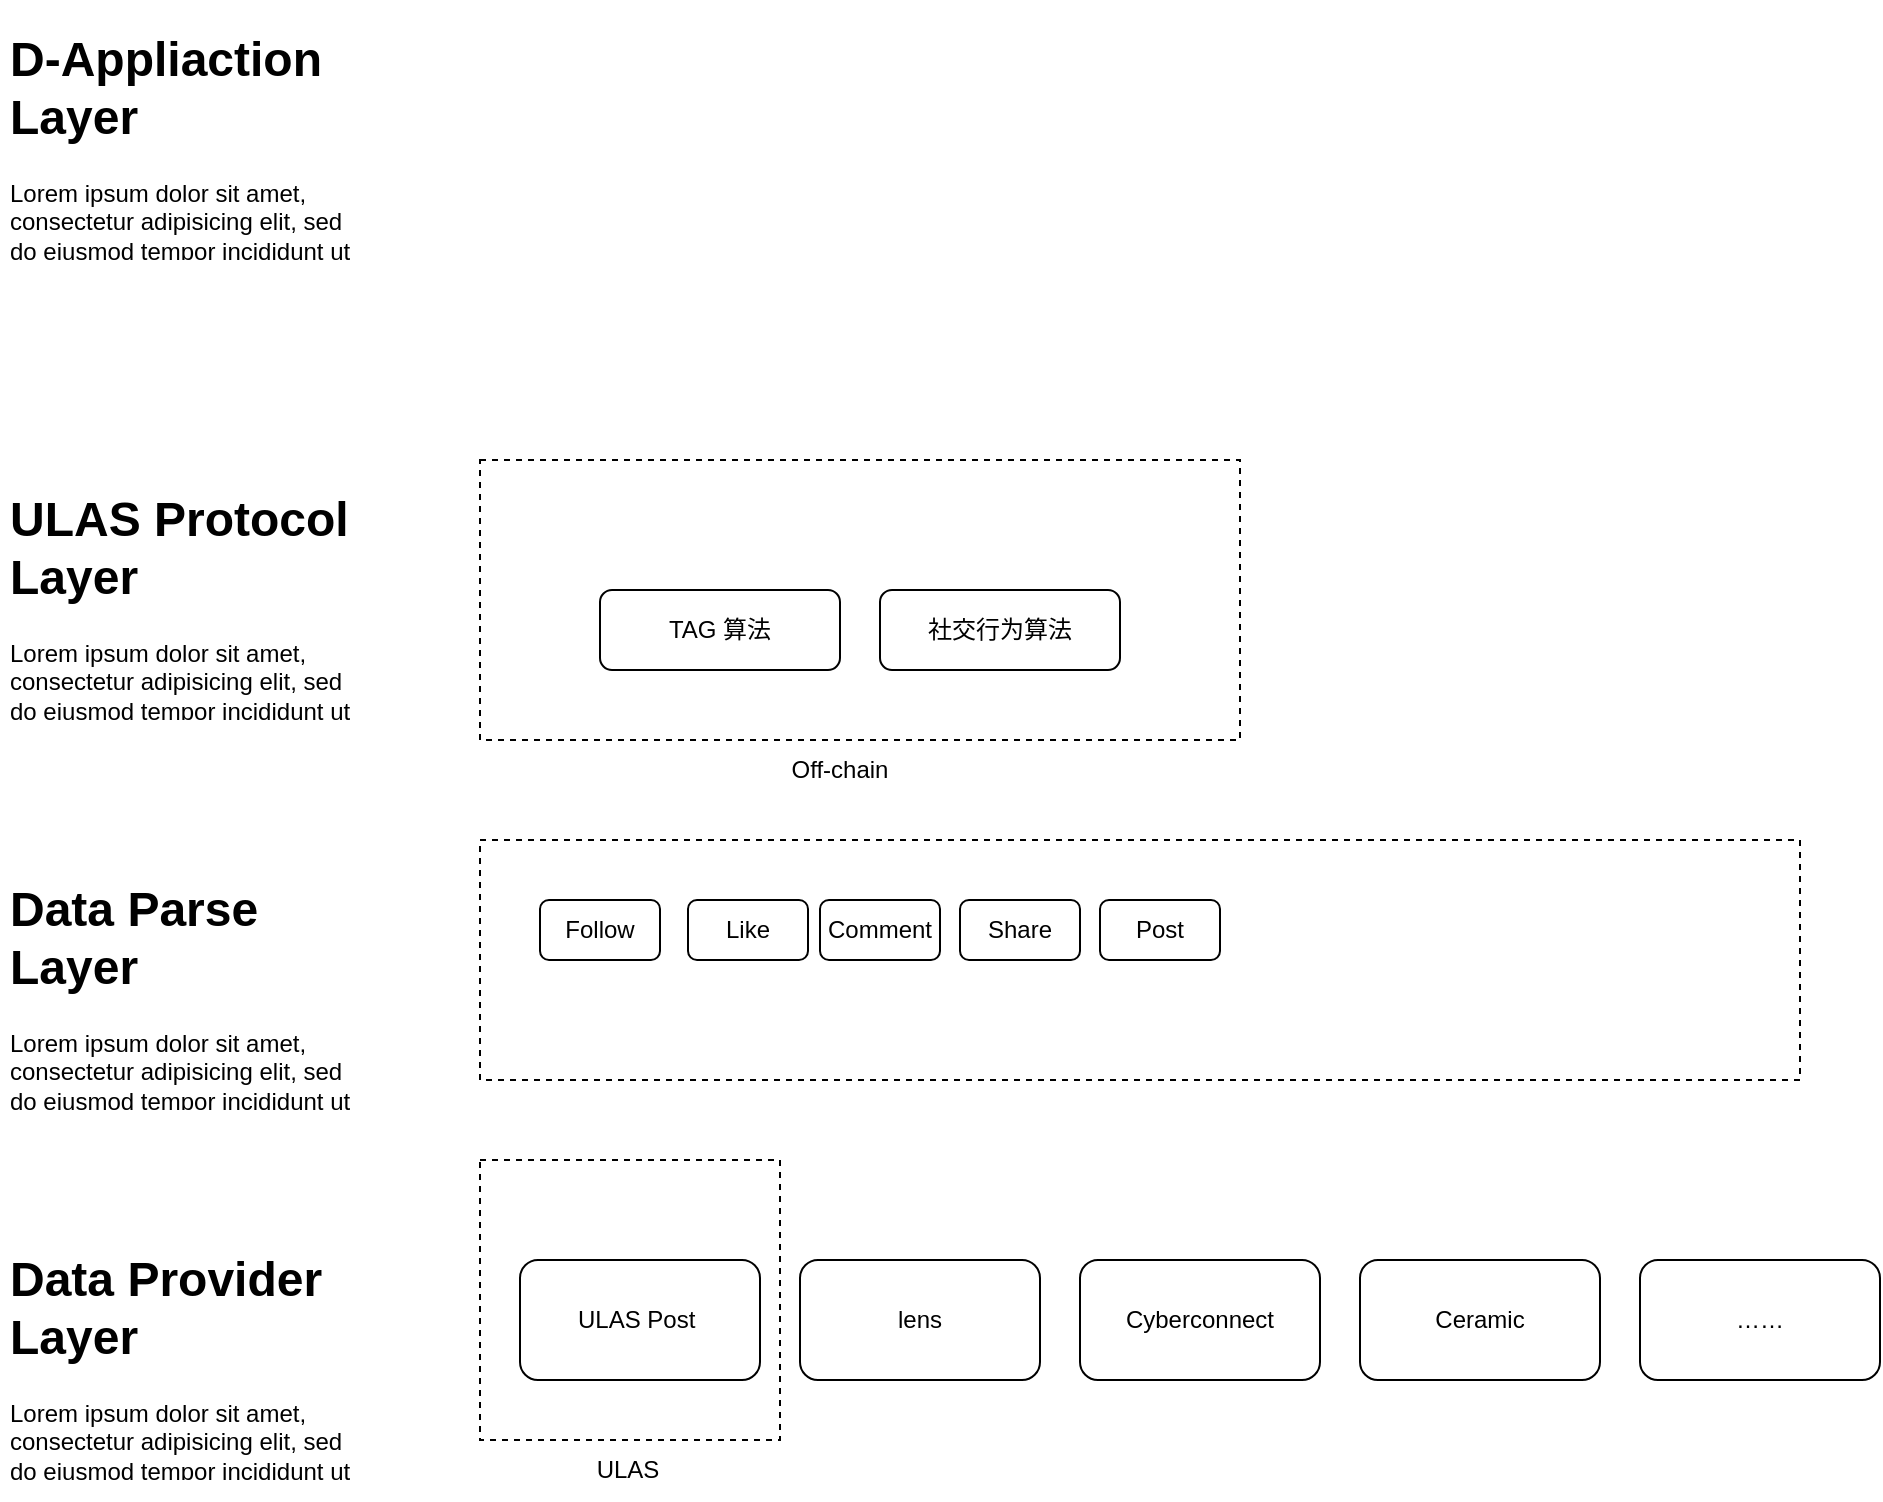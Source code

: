 <mxfile version="20.1.1" type="github">
  <diagram id="ygzSirnMUKqVHTcodODq" name="Page-1">
    <mxGraphModel dx="1697" dy="909" grid="1" gridSize="10" guides="1" tooltips="1" connect="1" arrows="1" fold="1" page="1" pageScale="1" pageWidth="827" pageHeight="1169" math="0" shadow="0">
      <root>
        <mxCell id="0" />
        <mxCell id="1" parent="0" />
        <mxCell id="nCG46OqaRl130R50hFcX-19" value="" style="rounded=0;whiteSpace=wrap;html=1;dashed=1;" vertex="1" parent="1">
          <mxGeometry x="280" y="730" width="150" height="140" as="geometry" />
        </mxCell>
        <mxCell id="nCG46OqaRl130R50hFcX-2" value="&lt;h1&gt;Data Provider Layer&lt;/h1&gt;&lt;p&gt;Lorem ipsum dolor sit amet, consectetur adipisicing elit, sed do eiusmod tempor incididunt ut labore et dolore magna aliqua.&lt;/p&gt;" style="text;html=1;strokeColor=none;fillColor=none;spacing=5;spacingTop=-20;whiteSpace=wrap;overflow=hidden;rounded=0;" vertex="1" parent="1">
          <mxGeometry x="40" y="770" width="190" height="120" as="geometry" />
        </mxCell>
        <mxCell id="nCG46OqaRl130R50hFcX-3" value="ULAS Post&amp;nbsp;" style="rounded=1;whiteSpace=wrap;html=1;" vertex="1" parent="1">
          <mxGeometry x="300" y="780" width="120" height="60" as="geometry" />
        </mxCell>
        <mxCell id="nCG46OqaRl130R50hFcX-4" value="&lt;h1&gt;ULAS Protocol Layer&lt;/h1&gt;&lt;p&gt;Lorem ipsum dolor sit amet, consectetur adipisicing elit, sed do eiusmod tempor incididunt ut labore et dolore magna aliqua.&lt;/p&gt;" style="text;html=1;strokeColor=none;fillColor=none;spacing=5;spacingTop=-20;whiteSpace=wrap;overflow=hidden;rounded=0;" vertex="1" parent="1">
          <mxGeometry x="40" y="390" width="190" height="120" as="geometry" />
        </mxCell>
        <mxCell id="nCG46OqaRl130R50hFcX-5" value="&lt;h1&gt;D-Appliaction Layer&lt;/h1&gt;&lt;p&gt;Lorem ipsum dolor sit amet, consectetur adipisicing elit, sed do eiusmod tempor incididunt ut labore et dolore magna aliqua.&lt;/p&gt;" style="text;html=1;strokeColor=none;fillColor=none;spacing=5;spacingTop=-20;whiteSpace=wrap;overflow=hidden;rounded=0;" vertex="1" parent="1">
          <mxGeometry x="40" y="160" width="190" height="120" as="geometry" />
        </mxCell>
        <mxCell id="nCG46OqaRl130R50hFcX-6" value="" style="rounded=0;whiteSpace=wrap;html=1;dashed=1;" vertex="1" parent="1">
          <mxGeometry x="280" y="380" width="380" height="140" as="geometry" />
        </mxCell>
        <mxCell id="nCG46OqaRl130R50hFcX-7" value="TAG 算法" style="rounded=1;whiteSpace=wrap;html=1;" vertex="1" parent="1">
          <mxGeometry x="340" y="445" width="120" height="40" as="geometry" />
        </mxCell>
        <mxCell id="nCG46OqaRl130R50hFcX-9" value="lens" style="rounded=1;whiteSpace=wrap;html=1;" vertex="1" parent="1">
          <mxGeometry x="440" y="780" width="120" height="60" as="geometry" />
        </mxCell>
        <mxCell id="nCG46OqaRl130R50hFcX-10" value="Cyberconnect" style="rounded=1;whiteSpace=wrap;html=1;" vertex="1" parent="1">
          <mxGeometry x="580" y="780" width="120" height="60" as="geometry" />
        </mxCell>
        <mxCell id="nCG46OqaRl130R50hFcX-11" value="Ceramic" style="rounded=1;whiteSpace=wrap;html=1;" vertex="1" parent="1">
          <mxGeometry x="720" y="780" width="120" height="60" as="geometry" />
        </mxCell>
        <mxCell id="nCG46OqaRl130R50hFcX-12" value="……" style="rounded=1;whiteSpace=wrap;html=1;" vertex="1" parent="1">
          <mxGeometry x="860" y="780" width="120" height="60" as="geometry" />
        </mxCell>
        <mxCell id="nCG46OqaRl130R50hFcX-13" value="&lt;h1&gt;Data Parse Layer&lt;/h1&gt;&lt;p&gt;Lorem ipsum dolor sit amet, consectetur adipisicing elit, sed do eiusmod tempor incididunt ut labore et dolore magna aliqua.&lt;/p&gt;" style="text;html=1;strokeColor=none;fillColor=none;spacing=5;spacingTop=-20;whiteSpace=wrap;overflow=hidden;rounded=0;" vertex="1" parent="1">
          <mxGeometry x="40" y="584.5" width="190" height="120" as="geometry" />
        </mxCell>
        <mxCell id="nCG46OqaRl130R50hFcX-16" value="社交行为算法" style="rounded=1;whiteSpace=wrap;html=1;" vertex="1" parent="1">
          <mxGeometry x="480" y="445" width="120" height="40" as="geometry" />
        </mxCell>
        <mxCell id="nCG46OqaRl130R50hFcX-17" value="Off-chain" style="text;html=1;strokeColor=none;fillColor=none;align=center;verticalAlign=middle;whiteSpace=wrap;rounded=0;dashed=1;" vertex="1" parent="1">
          <mxGeometry x="430" y="520" width="60" height="30" as="geometry" />
        </mxCell>
        <mxCell id="nCG46OqaRl130R50hFcX-20" value="ULAS" style="text;html=1;strokeColor=none;fillColor=none;align=center;verticalAlign=middle;whiteSpace=wrap;rounded=0;dashed=1;" vertex="1" parent="1">
          <mxGeometry x="324" y="870" width="60" height="30" as="geometry" />
        </mxCell>
        <mxCell id="nCG46OqaRl130R50hFcX-23" value="" style="rounded=0;whiteSpace=wrap;html=1;dashed=1;" vertex="1" parent="1">
          <mxGeometry x="280" y="570" width="660" height="120" as="geometry" />
        </mxCell>
        <mxCell id="nCG46OqaRl130R50hFcX-24" value="Follow" style="rounded=1;whiteSpace=wrap;html=1;" vertex="1" parent="1">
          <mxGeometry x="310" y="600" width="60" height="30" as="geometry" />
        </mxCell>
        <mxCell id="nCG46OqaRl130R50hFcX-25" value="Like" style="rounded=1;whiteSpace=wrap;html=1;" vertex="1" parent="1">
          <mxGeometry x="384" y="600" width="60" height="30" as="geometry" />
        </mxCell>
        <mxCell id="nCG46OqaRl130R50hFcX-26" value="Comment" style="rounded=1;whiteSpace=wrap;html=1;" vertex="1" parent="1">
          <mxGeometry x="450" y="600" width="60" height="30" as="geometry" />
        </mxCell>
        <mxCell id="nCG46OqaRl130R50hFcX-27" value="Share" style="rounded=1;whiteSpace=wrap;html=1;" vertex="1" parent="1">
          <mxGeometry x="520" y="600" width="60" height="30" as="geometry" />
        </mxCell>
        <mxCell id="nCG46OqaRl130R50hFcX-28" value="Post" style="rounded=1;whiteSpace=wrap;html=1;" vertex="1" parent="1">
          <mxGeometry x="590" y="600" width="60" height="30" as="geometry" />
        </mxCell>
      </root>
    </mxGraphModel>
  </diagram>
</mxfile>
